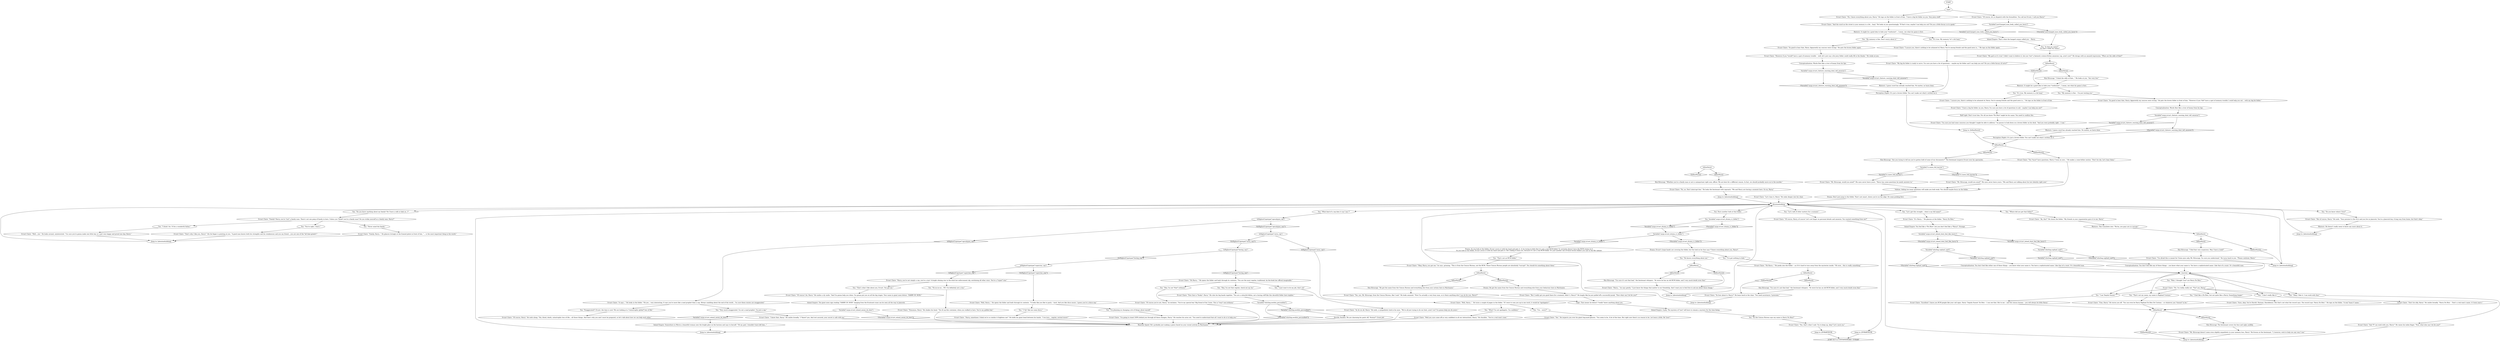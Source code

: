 # CONTAINERYARD / EVRART ME
# "You seem to know thing about me... Can I ask you about something?"
# ==================================================
digraph G {
	  0 [label="START"];
	  1 [label="input"];
	  2 [label="IsHighestCopotype(\"superstar_cop\")"];
	  3 [label="IsHighestCopotype(\"superstar_cop\")", shape=diamond];
	  4 [label="!(IsHighestCopotype(\"superstar_cop\"))", shape=diamond];
	  5 [label="Rhetoric: I guess word has already reached him. No matter, no harm done."];
	  6 [label="Half Light: Don't trust him. For all you know *Du Bois* might be his name. You need to confirm this."];
	  7 [label="Evrart Claire: \"Excellent! I know you RCM people like your call signs. Harry 'Tequila Sunset' Du Bois -- I can see that. But to me -- and the census bureau -- you will always be little Harry.\""];
	  8 [label="Kim Kitsuragi: \"I find that very suspicious. May I have a look?\""];
	  9 [label="You: \"I'm planning on changing a lot of things about myself.\""];
	  10 [label="Evrart Claire: \"Of course, Harry.\" He nods along. \"Sin, blood, death, catastrophic loss of life... all those things. And that's why you and I must be prepared, so let's talk about how we can help each other.\""];
	  11 [label="Evrart Claire: \"I know that, Harry.\" He smiles broadly. \"I *know* you. And rest assured, your secret is safe with me.\""];
	  12 [label="Variable[\"whirling.necktie_personified\"]"];
	  13 [label="Variable[\"whirling.necktie_personified\"]", shape=diamond];
	  14 [label="!(Variable[\"whirling.necktie_personified\"])", shape=diamond];
	  15 [label="Evrart Claire: \"Yes, that's what I said. Try to keep up, okay? Let's move on.\""];
	  16 [label="You: \"It's true. My memory is a bit hazy.\""];
	  17 [label="Jump to: [aboutmehubbing]"];
	  18 [label="Evrart Claire: \"Oh Harry...\" He peeks into the folder -- as if it's hard to turn away from the mysteries inside. \"Oh wow... this is really something.\""];
	  19 [label="You: \"I *do* like me some disco.\""];
	  20 [label="Evrart Claire: \"Nonsense, Harry.\" He shakes his head. \"You lit up this container, when you walked in here. You're my golden boy.\""];
	  21 [label="Evrart Claire: \"Harry, sometimes I think we're so similar it frightens me!\" He holds his giant head between his hands. \"I too love... regular, normal music!\""];
	  22 [label="Rhetoric: I guess word has already reached him. No matter, no harm done."];
	  23 [label="Evrart Claire: \"Mr. Kitsuragi, would you mind?\" His eyes never leave yours. \"Harry has some questions he needs answers to.\""];
	  24 [label="You: \"What kind of a cop does it say I am ?\""];
	  25 [label="Evrart Claire: \"You *must* have questions, Harry. C'mon on now...\" He makes a come-hither motion. \"Don't be shy. Let's hear them.\""];
	  26 [label="You: \"Never mind the family.\""];
	  27 [label="Evrart Claire: \"Oh Harry...\" He opens the folder and leafs through its contents. \"You are the most regular, traditional, by-the-book law official imaginable.\""];
	  28 [label="You: \"That's what I like about you, Evrart. You get me.\""];
	  29 [label="Horrific Necktie: We are charming his pants off, *bratan*! Great job!"];
	  30 [label="IsHighestCopotype(\"apocalypse_cop\")"];
	  31 [label="IsHighestCopotype(\"apocalypse_cop\")", shape=diamond];
	  32 [label="!(IsHighestCopotype(\"apocalypse_cop\"))", shape=diamond];
	  33 [label="You: \"It's true. My memory *is* a bit hazy.\""];
	  34 [label="Evrart Claire: \"And *I* can work with you, Harry!\" He raises his index finger. \"Now, what else can I do for you?\""];
	  35 [label="Evrart Claire: \"Well... yes.\" He looks around, uninterested. \"I'm sure you're gonna make one little boy or a girl very happy and proud one day, Harry.\""];
	  36 [label="Jump to: [aboutmehubbing]"];
	  37 [label="IsKimHere()"];
	  38 [label="IsKimHere()", shape=diamond];
	  39 [label="!(IsKimHere())", shape=diamond];
	  40 [label="Variable[\"cargo.evrart_rhetoric_warning_dont_tell_amnesia\"]"];
	  41 [label="Variable[\"cargo.evrart_rhetoric_warning_dont_tell_amnesia\"]", shape=diamond];
	  42 [label="!(Variable[\"cargo.evrart_rhetoric_warning_dont_tell_amnesia\"])", shape=diamond];
	  43 [label="Evrart Claire: \"That's why I like you, Harry!\" His fat finger is pointing at you. \"A good man knows both his strengths and his weaknesses and you my friend... you are one of the *all time greats*.\""];
	  44 [label="Evrart Claire: \"I'm afraid this is meant for Union eyes only, Mr. Kitsuragi. I'm sure you understand.\" He turns back to you. \"Please continue, Harry.\""];
	  45 [label="Jump to: [aboutmehubbing]"];
	  46 [label="You: \"No-no-no-no... NO. I'm definitely not a star.\""];
	  47 [label="Conceptualization: Words flow like a river of honey from his lips."];
	  48 [label="Evrart Claire: \"My god so it's true! I didn't want to believe it, but you *are* a fantastic science-fiction amnesiac cop, aren't you?\" He shrugs with an amazed expression. \"What are the odds of that?\""];
	  49 [label="Evrart Claire: \"Don't be silly, Harry.\" He smiles broadly. \"Harry Du Bois -- That's a real man's name. A Union man's.\""];
	  50 [label="Kim Kitsuragi: \"Whether you're a family man or not is unimportant right now, officer. We are here for a different reason. In fact, we should probably move on to the murder.\""];
	  51 [label="You: \"I think I do. I'd be a wonderful father.\""];
	  52 [label="Drama: As you look at the folder, Evrart covers it with his hand and pets it. Is he trying to hide that it's not a real RCM folder? It certainly doesn't have the RCM stamp on it.\nAs you look at the folder, Evrart covers it with his hand and pets it. He's hiding it from you, because it's not a real RCM folder. It's just another one of those brown folders you saw in the file cabinet."];
	  53 [label="Evrart Claire: \"But I really got you good there for a moment, didn't I, Harry?\" He laughs like he just pulled off a successful prank. \"Now what can I do for you?\""];
	  54 [label="You: \"He knows everything about me.\""];
	  55 [label="Evrart Claire: \"Harry, you're not simply a cop, you're a star! A bright shining star in the drab law enforcement sky, outshining all other stars. You're a *super* star.\""];
	  56 [label="You: \"Hey, I'm not *that* ordinary!\""];
	  57 [label="Inland Empire: A pity. The mystery of *you* will have to remain a mystery for the time being."];
	  58 [label="Jump to: [IsKimHere()]"];
	  59 [label="Variable[\"tc.name_full_harrier\"]"];
	  60 [label="Variable[\"tc.name_full_harrier\"]", shape=diamond];
	  61 [label="!(Variable[\"tc.name_full_harrier\"])", shape=diamond];
	  62 [label="You: \"That's not an RCM folder.\""];
	  63 [label="Kim Kitsuragi: \"I'm sure it's not that bad,\" the lieutenant whispers. \"At worst he has an old RCM folder, and I very much doubt even that.\""];
	  64 [label="You: \"Very much exaggerated. I'm not a mad prophet. I'm just a cop.\""];
	  65 [label="Rhetoric: It might be a good idea to hide your *confusion*... I mean, see what his game is first."];
	  66 [label="You: \"I feel like a Du Bois, but not quite like a Harry. Something longer.\""];
	  67 [label="Jump to: [aboutmehubbing]"];
	  68 [label="Drama: Evrart's large hands are covering the folder, but the look on his face says *I know everything about you, Harry*."];
	  69 [label="Evrart Claire: \"Okay, Harry, you got me,\" he says, grinning. \"This is from the Census Bureau, not the RCM. Those Census Bureau people are absolutely *corrupt*. You should do something about them.\""];
	  70 [label="Drama: He got the name from the Census Bureau and everything else from your behaviour here in Martinaise."];
	  71 [label="Inland Empire: The giant neon sign reading \"HARRY DU BOIS\" hanging from the Kvalsund crane can be seen all the way to Jamrock."];
	  72 [label="You: \"So the Census Bureau says my name is Harry Du Bois?\""];
	  73 [label="Variable[\"yard.hanged_man_body_called_you_harry\"]"];
	  74 [label="Variable[\"yard.hanged_man_body_called_you_harry\"]", shape=diamond];
	  75 [label="!(Variable[\"yard.hanged_man_body_called_you_harry\"])", shape=diamond];
	  76 [label="You: \"Do you know anything about my family? Do I have a wife or kids or...?\""];
	  77 [label="Kim Kitsuragi: \"Are you trying to tell me you've gotten hold of some of our documents?\" The lieutenant inspects Evrart over his spectacles."];
	  78 [label="Conceptualization: Words flow like a river of honey from his lips."];
	  79 [label="You: \"That's not my name, my name is Raphael Costeau.\""];
	  80 [label="IsKimHere()"];
	  81 [label="IsKimHere()", shape=diamond];
	  82 [label="!(IsKimHere())", shape=diamond];
	  83 [label="Evrart Claire: \"Well, Harry...\"  He turns a couple of pages in the folder. \"If I were to sum you up in one word, it would be *apologetic*.\""];
	  84 [label="Reaction Speed: He's probably just making a guess based on your recent activity in Martinaise."];
	  85 [label="Evrart Claire: \"No, no. Don't interrupt him.\" He looks the lieutenant with reproach. \"Me and Harry are having a moment here. Go on, Harry.\""];
	  86 [label="Volition: Asking too many questions will make you look weak. You should maybe focus on the folder."];
	  87 [label="You: \"I don't really like it.\""];
	  88 [label="Jump to: [aboutmehubbing]"];
	  89 [label="Evrart Claire: \"Well you sure come off as very confident in all our interactions, Harry.\" He chuckles. \"You're a real man's man.\""];
	  90 [label="IsKimHere()"];
	  91 [label="IsKimHere()", shape=diamond];
	  92 [label="!(IsKimHere())", shape=diamond];
	  93 [label="You: \"My memory is fine -- I'm just testing you.\""];
	  94 [label="You: Have another look at that folder."];
	  95 [label="You: Variable[\"cargo.evrart_drama_rc_folder\"]"];
	  96 [label="Variable[\"cargo.evrart_drama_rc_folder\"]", shape=diamond];
	  97 [label="!(Variable[\"cargo.evrart_drama_rc_folder\"])", shape=diamond];
	  98 [label="Evrart Claire: \"No. I'm really, really not. *You* are, Harry.\""];
	  99 [label="Evrart Claire: \"Mr. Kitsuragi doesn't seem even slightly empathetic to your memory loss, Harry.\" He frowns at the lieutenant. \"I, however, wish to help you any way I can.\""];
	  100 [label="Evrart Claire: \"Harry...\" he says gently. \"I just know the things that matter to our friendship. And I want you to feel free to ask me about those things.\""];
	  101 [label="IsKimHere()"];
	  102 [label="IsKimHere()", shape=diamond];
	  103 [label="!(IsKimHere())", shape=diamond];
	  104 [label="You: \"I'm... sorry?\""];
	  105 [label="Inland Empire: Somewhere in Mirova a beautiful woman sees the bright glow on the horizon and says to herself: \"Oh my god, I shouldn't have left him...\""];
	  106 [label="Evrart Claire: \"I assure you, there's nothing to be ashamed of, Harry. You're among friends and the good news is...\" He taps on the folder again."];
	  107 [label="You: \"Let's talk of other matters for a moment.\""];
	  108 [label="Variable[\"cargo.evrart_rhetoric_warning_dont_tell_amnesia\"]"];
	  109 [label="Variable[\"cargo.evrart_rhetoric_warning_dont_tell_amnesia\"]", shape=diamond];
	  110 [label="!(Variable[\"cargo.evrart_rhetoric_warning_dont_tell_amnesia\"])", shape=diamond];
	  111 [label="Jump to: [aboutmehubbing]"];
	  112 [label="IsKimHere()"];
	  113 [label="IsKimHere()", shape=diamond];
	  114 [label="!(IsKimHere())", shape=diamond];
	  115 [label="You: \"I've got nothing to hide.\""];
	  116 [label="You: \"What? I'm not apologetic. I'm confident.\""];
	  117 [label="Evrart Claire: \"Yes.\" He inspects you over his giant bug-eyed glasses. \"You seem to be. A lot of the time. But right now there's no reason to be. Let loose a little. Be *you*.\""];
	  118 [label="Evrart Claire: \"As do we all, Harry.\" He nods, a sympathetic look in his eyes. \"We're all just trying to do our best, aren't we? I'm gonna help you do yours.\""];
	  119 [label="You: \"Hey, I'm not that regular, check out my tie.\""];
	  120 [label="Variable[\"cargo.evrart_drama_rc_folder\"]"];
	  121 [label="Variable[\"cargo.evrart_drama_rc_folder\"]", shape=diamond];
	  122 [label="!(Variable[\"cargo.evrart_drama_rc_folder\"])", shape=diamond];
	  123 [label="IsHighestCopotype(\"sorry_cop\")"];
	  124 [label="IsHighestCopotype(\"sorry_cop\")", shape=diamond];
	  125 [label="!(IsHighestCopotype(\"sorry_cop\"))", shape=diamond];
	  126 [label="Evrart Claire: \"And the word on the street is your memory is a bit... hazy.\" He looks at you questioningly. \"If that's true, maybe I can help you out? Do you a little favour so to speak.\""];
	  127 [label="You: \"Let's get this straight... what is my full name?\""];
	  128 [label="aboutmehubbing"];
	  129 [label="Rhetoric: This translates into: \"Ha-ha, you guys are so corrupt.\""];
	  130 [label="Variable[\"whirling.raphael_said\"]"];
	  131 [label="Variable[\"whirling.raphael_said\"]", shape=diamond];
	  132 [label="!(Variable[\"whirling.raphael_said\"])", shape=diamond];
	  133 [label="Variable[\"whirling.raphael_said\"]"];
	  134 [label="Variable[\"whirling.raphael_said\"]", shape=diamond];
	  135 [label="!(Variable[\"whirling.raphael_said\"])", shape=diamond];
	  136 [label="You: \"You're right, I don't.\""];
	  137 [label="You: \"I just want to do my job, that's all.\""];
	  138 [label="Evrart Claire: \"Of course you're not, Harry,\" he exclaims. \"You're my special boy! Big friend of the Union. This is *very* non-ordinary.\""];
	  140 [label="Jump to: [aboutmehubbing]"];
	  141 [label="IsKimHere()"];
	  142 [label="IsKimHere()", shape=diamond];
	  143 [label="!(IsKimHere())", shape=diamond];
	  144 [label="Kim Kitsuragi: \"I'm sure it's not that bad,\" the lieutenant whispers. \"At worst he has an old RCM folder, and I very much doubt even that.\""];
	  145 [label="Evrart Claire: \"It says...\" He looks in the folder. \"Oh yes... very interesting. It says you're more like a mad prophet than a cop. Always rambling about the end of the world... I'm sure these stories are exaggerated.\""];
	  146 [label="Evrart Claire: \"Of course I do, Harry.\" He smiles a sly smile. \"And I'm gonna help you shine. I'm gonna put you on all the big stages. Your name in giant neon letters: 'HARRY DU BOIS.'\""];
	  147 [label="Evrart Claire: \"I'm going to stand 100% behind you through all these changes, Harry.\" He reaches his arms out. \"You need to understand that all I want to do is to help you.\""];
	  148 [label="IsHighestCopotype(\"boring_cop\")"];
	  149 [label="IsHighestCopotype(\"boring_cop\")", shape=diamond];
	  150 [label="!(IsHighestCopotype(\"boring_cop\"))", shape=diamond];
	  151 [label="Evrart Claire: \"Oh, I know everything about you, Harry.\" He taps on the folder in front of him. \"I have a big fat folder on you. Very juicy stuff.\""];
	  152 [label="Evrart Claire: \"So good to hear that, Harry. Apparently my sources were wrong.\" He pats the brown folder again."];
	  153 [label="Rhetoric: It might be a good idea to hide your *confusion*... I mean, see what his game is first."];
	  154 [label="Perception (Sight): It's just a brown folder. You can't make out what's written on it."];
	  155 [label="Conceptualization: You don't feel like either one of these things -- you know what your name is. You have a sophisticated name. Like that of a count. Or a beautiful man."];
	  156 [label="Variable[\"cargo.evrart_inland_dont_feel_like_harry\"]"];
	  157 [label="Variable[\"cargo.evrart_inland_dont_feel_like_harry\"]", shape=diamond];
	  158 [label="!(Variable[\"cargo.evrart_inland_dont_feel_like_harry\"])", shape=diamond];
	  159 [label="reaction"];
	  160 [label="You: \"Okay, I like it. I can work with that.\""];
	  161 [label="You: \"Exaggerated?! Evrart, the time is now! We are looking at a *catastrophic global* loss of life.\""];
	  162 [label="Evrart Claire: \"I have a big fat folder on you, Harry. I'm sure you have a lot of questions to ask -- maybe I can help you out?\""];
	  163 [label="You: \"Where did you get that folder?\""];
	  164 [label="Evrart Claire: \"Let's hear it, Harry.\" He sinks deeper into his chair."];
	  165 [label="Evrart Claire: \"Mr. Kitsuragi, would you mind?\" His eyes never leave yours. \"Me and Harry are talking about his lost identity right now.\""];
	  166 [label="Conceptualization: You don't feel like any of these things -- you know what your name is. You have a sophisticated name. Like that of a count. Or a beautiful man."];
	  167 [label="You: \"I am Tequila Sunset.\""];
	  168 [label="Kim Kitsuragi: The lieutenant covers his face and sighs audibly."];
	  169 [label="Jump to: [EVRARTHUB]"];
	  170 [label="Variable[\"cargo.evrart_inland_neone_du_bois\"]"];
	  171 [label="Variable[\"cargo.evrart_inland_neone_du_bois\"]", shape=diamond];
	  172 [label="!(Variable[\"cargo.evrart_inland_neone_du_bois\"])", shape=diamond];
	  173 [label="Evrart Claire: \"Ah, this?\" He closes the folder. \"My friends in your organization gave it to me, Harry.\""];
	  174 [label="Evrart Claire: \"So good to hear that, Harry. Apparently my sources were wrong.\" He pats the brown folder in front of him. \"However if you *did* have a spot of memory trouble I could help you out -- with my big fat folder.\""];
	  175 [label="Inland Empire: You feel like a *Du Bois*, but you don't feel like a *Harry*. Strange."];
	  176 [label="Evrart Claire: \"Fine, Harry.\" He waves you off. \"You can even be Harry Raphael Du Bois De Costeau -- or whatever you *choose* to be.\""];
	  177 [label="IsKimHere()"];
	  178 [label="IsKimHere()", shape=diamond];
	  179 [label="!(IsKimHere())", shape=diamond];
	  180 [label="Evrart Claire: \"Now that is *funky*, Harry.\" He rubs his big hands together. \"You are a colourful fellow, not a boring stiff like this deceitful folder here implies.\""];
	  181 [label="Logic: That means he doesn't *really* know anything about you."];
	  182 [label="Evrart Claire: \"However if you *would* have a spot of memory trouble -- well, let's just say a fat juicy folder could really fill in the blanks.\" He winks at you."];
	  183 [label="Perception (Sight): It's just a brown folder. You can't make out what's written on it."];
	  184 [label="Evrart Claire: \"But of course, Harry.\" He nods. \"Your precinct is the 41st and you live in Jamrock. You're a Jamrock boy. A long way from home, but that's okay.\""];
	  185 [label="You: \"Do you know where I live?\""];
	  186 [label="Evrart Claire: \"Of course, let us dispatch with the formalities. You call me Evrart, I call you Harry!\""];
	  187 [label="You: \"Is that my name?\"\n\"So that's really my name?\""];
	  188 [label="Evrart Claire: \"I assure you, there's nothing to be ashamed of, Harry. You're among friends and the good news is...\" He taps on the folder in front of him."];
	  189 [label="Evrart Claire: \"I'm sure you had some concerns you thought I might be able to address,\" he pauses to look down on a brown folder on his desk. \"And you were probably right -- I can.\""];
	  190 [label="Kim Kitsuragi: \"He got the name from the Census Bureau and everything else from your actions here in Martinaise.\""];
	  191 [label="Evrart Claire: \"So how about it, Harry?\" He leans back in the chair. \"You need assistance, I presume.\""];
	  192 [label="Evrart Claire: \"Well, Harry...\" He opens the folder and leafs through its contents. \"It looks like you like to party -- hard. And you like disco music. I guess you're a disco-cop.\""];
	  193 [label="Evrart Claire: \"My big fat folder is ready to serve. I'm sure you have a lot of questions -- maybe my fat folder and I can help you out? Do you a little favour of sorts?\""];
	  194 [label="Jump to: [aboutmehubbing]"];
	  195 [label="Jump to: [EVRARTHUB]"];
	  196 [label="You: \"Wait, I thought *you* are Harry Du Bois.\""];
	  197 [label="Rhetoric: He doesn't really seem to know any more about it."];
	  198 [label="Evrart Claire: \"Yes, yes, Mr. Kitsuragi, from the Census Bureau, like I said.\" He looks annoyed. \"Now I'm actually a very busy man, so is there anything else I can do for you, Harry?\""];
	  199 [label="Kim Kitsuragi: \"I think the odds of that...\" He looks at you. \"Are very low.\""];
	  200 [label="You: \"My memory is fine. Don't worry about it.\""];
	  201 [label="Inland Empire: That's what the hanged corpse called you -- Harry."];
	  202 [label="Evrart Claire: \"It's Harry...\" He glances at the folder. \"Harry Du Bois.\""];
	  203 [label="Evrart Claire: \"Family? Harry, you're *not* a family man. There's not one peep of family in here. Unless you *think* you're a family man? Do you strike yourself as a family man, Harry?\""];
	  204 [label="Evrart Claire: \"Of course, Harry, of course! Let's not linger on personal details and amnesia. You wanted something from me?\""];
	  205 [label="Evrart Claire: \"Sure, okay. You're Harold. Harman. Haroldemus. But that's not what the record says. The record says 'Harry Du Bois'.\" He taps on the folder. \"A real *man's* name. \""];
	  206 [label="IsKimHere()"];
	  207 [label="IsKimHere()", shape=diamond];
	  208 [label="!(IsKimHere())", shape=diamond];
	  209 [label="Evrart Claire: \"Family, Harry...\" He glances lovingly at the framed photo in front of him. \"... is the most important thing in the world.\""];
	  210 [label="Drama: Don't just jump to the folder. That's not smart, shows you're on the edge. Do some probing first."];
	  6050606 [label="JUMP OUT to CONTAINERYARD / EVRART", shape=diamond];
	  0 -> 1
	  1 -> 186
	  1 -> 151
	  2 -> 3
	  2 -> 4
	  3 -> 55
	  4 -> 192
	  5 -> 154
	  6 -> 189
	  7 -> 177
	  8 -> 44
	  9 -> 147
	  10 -> 84
	  11 -> 84
	  12 -> 13
	  12 -> 14
	  13 -> 29
	  14 -> 84
	  15 -> 169
	  16 -> 188
	  17 -> 128
	  18 -> 101
	  19 -> 21
	  20 -> 84
	  21 -> 84
	  22 -> 183
	  23 -> 86
	  24 -> 30
	  25 -> 86
	  26 -> 209
	  27 -> 56
	  27 -> 137
	  27 -> 119
	  28 -> 146
	  29 -> 84
	  30 -> 32
	  30 -> 31
	  31 -> 145
	  32 -> 123
	  33 -> 106
	  34 -> 67
	  35 -> 17
	  36 -> 128
	  37 -> 38
	  37 -> 39
	  38 -> 199
	  39 -> 65
	  40 -> 41
	  40 -> 42
	  41 -> 22
	  42 -> 183
	  43 -> 17
	  44 -> 140
	  45 -> 128
	  46 -> 20
	  47 -> 40
	  48 -> 37
	  49 -> 177
	  50 -> 85
	  51 -> 35
	  52 -> 62
	  53 -> 181
	  54 -> 141
	  55 -> 28
	  55 -> 46
	  56 -> 138
	  57 -> 72
	  58 -> 90
	  59 -> 60
	  59 -> 61
	  60 -> 23
	  61 -> 165
	  62 -> 69
	  63 -> 100
	  64 -> 11
	  65 -> 16
	  65 -> 93
	  66 -> 205
	  67 -> 128
	  68 -> 115
	  68 -> 54
	  69 -> 112
	  70 -> 53
	  71 -> 170
	  72 -> 15
	  73 -> 74
	  73 -> 75
	  74 -> 201
	  75 -> 187
	  76 -> 203
	  77 -> 59
	  78 -> 108
	  79 -> 176
	  80 -> 81
	  80 -> 82
	  81 -> 8
	  82 -> 140
	  83 -> 104
	  83 -> 116
	  84 -> 36
	  85 -> 111
	  86 -> 210
	  87 -> 49
	  88 -> 128
	  89 -> 84
	  90 -> 91
	  90 -> 92
	  91 -> 77
	  92 -> 25
	  93 -> 174
	  94 -> 95
	  95 -> 96
	  95 -> 97
	  96 -> 120
	  97 -> 120
	  98 -> 160
	  98 -> 66
	  98 -> 167
	  98 -> 79
	  98 -> 87
	  99 -> 67
	  100 -> 88
	  101 -> 102
	  101 -> 103
	  102 -> 144
	  103 -> 191
	  104 -> 117
	  105 -> 36
	  106 -> 193
	  107 -> 204
	  108 -> 109
	  108 -> 110
	  109 -> 5
	  110 -> 154
	  111 -> 128
	  112 -> 113
	  112 -> 114
	  113 -> 190
	  114 -> 70
	  115 -> 18
	  116 -> 89
	  117 -> 84
	  118 -> 84
	  119 -> 180
	  120 -> 121
	  120 -> 122
	  121 -> 52
	  122 -> 68
	  123 -> 124
	  123 -> 125
	  124 -> 83
	  125 -> 148
	  126 -> 153
	  127 -> 202
	  128 -> 163
	  128 -> 107
	  128 -> 76
	  128 -> 24
	  128 -> 185
	  128 -> 94
	  128 -> 127
	  129 -> 80
	  130 -> 131
	  130 -> 132
	  131 -> 155
	  132 -> 159
	  133 -> 134
	  133 -> 135
	  134 -> 166
	  135 -> 159
	  136 -> 43
	  137 -> 118
	  138 -> 84
	  140 -> 128
	  141 -> 142
	  141 -> 143
	  142 -> 63
	  143 -> 100
	  144 -> 191
	  145 -> 64
	  145 -> 161
	  146 -> 71
	  147 -> 84
	  148 -> 149
	  148 -> 150
	  149 -> 27
	  150 -> 2
	  151 -> 126
	  152 -> 182
	  153 -> 200
	  153 -> 33
	  154 -> 90
	  155 -> 159
	  156 -> 157
	  156 -> 158
	  157 -> 133
	  158 -> 130
	  159 -> 160
	  159 -> 66
	  159 -> 196
	  159 -> 167
	  159 -> 79
	  159 -> 87
	  160 -> 34
	  161 -> 10
	  162 -> 6
	  163 -> 173
	  164 -> 128
	  165 -> 86
	  166 -> 159
	  167 -> 7
	  168 -> 99
	  169 -> 6050606
	  170 -> 171
	  170 -> 172
	  171 -> 105
	  172 -> 84
	  173 -> 129
	  174 -> 78
	  175 -> 156
	  176 -> 177
	  177 -> 178
	  177 -> 179
	  178 -> 168
	  179 -> 67
	  180 -> 12
	  181 -> 57
	  182 -> 47
	  183 -> 58
	  184 -> 197
	  185 -> 184
	  186 -> 73
	  187 -> 48
	  188 -> 162
	  189 -> 154
	  190 -> 198
	  191 -> 45
	  192 -> 9
	  192 -> 19
	  193 -> 183
	  194 -> 128
	  195 -> 6050606
	  196 -> 98
	  197 -> 194
	  198 -> 181
	  199 -> 65
	  200 -> 152
	  201 -> 187
	  202 -> 175
	  203 -> 136
	  203 -> 26
	  203 -> 51
	  204 -> 195
	  205 -> 177
	  206 -> 208
	  206 -> 207
	  207 -> 50
	  209 -> 17
	  210 -> 128
}

